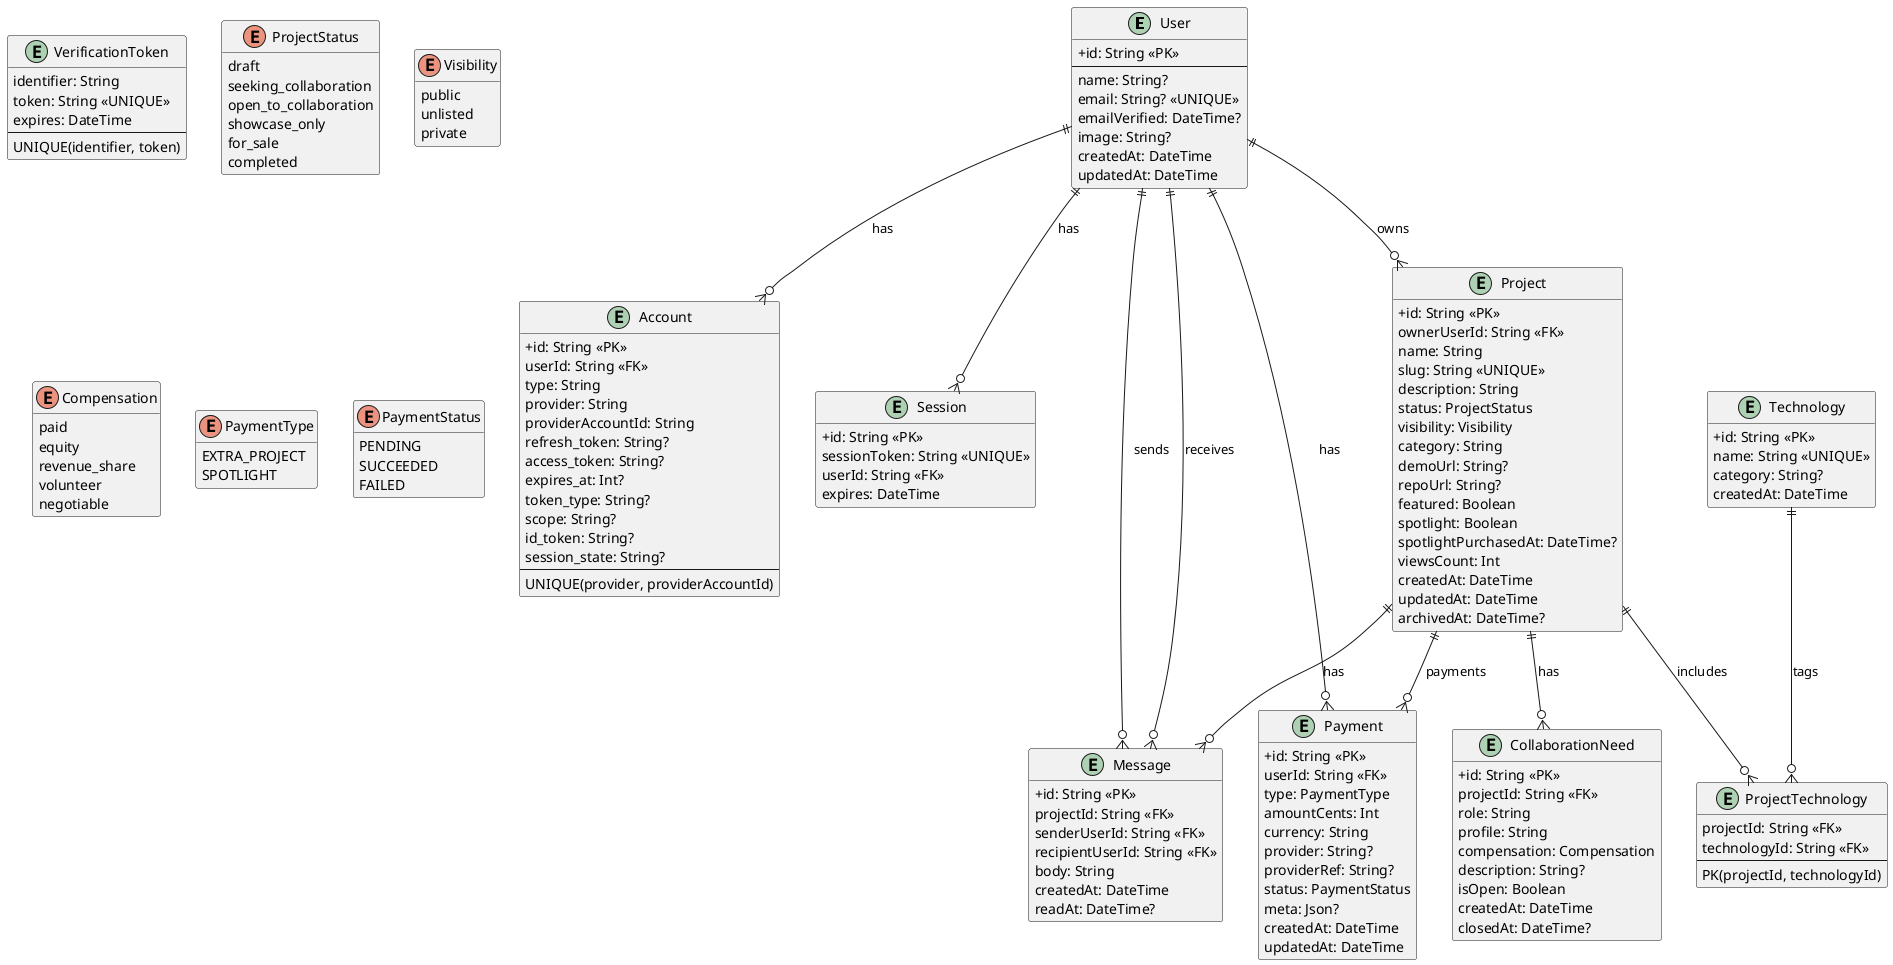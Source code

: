 @startuml TheAIGrid ER Diagram
hide methods
hide stereotypes
skinparam classAttributeIconSize 0

' Core auth (NextAuth)
entity "User" as User {
  +id: String <<PK>>
  --
  name: String?
  email: String? <<UNIQUE>>
  emailVerified: DateTime?
  image: String?
  createdAt: DateTime
  updatedAt: DateTime
}

entity "Account" as Account {
  +id: String <<PK>>
  userId: String <<FK>>
  type: String
  provider: String
  providerAccountId: String
  refresh_token: String?
  access_token: String?
  expires_at: Int?
  token_type: String?
  scope: String?
  id_token: String?
  session_state: String?
  --
  UNIQUE(provider, providerAccountId)
}

entity "Session" as Session {
  +id: String <<PK>>
  sessionToken: String <<UNIQUE>>
  userId: String <<FK>>
  expires: DateTime
}

entity "VerificationToken" as VerificationToken {
  identifier: String
  token: String <<UNIQUE>>
  expires: DateTime
  --
  UNIQUE(identifier, token)
}

' Domain
entity "Project" as Project {
  +id: String <<PK>>
  ownerUserId: String <<FK>>
  name: String
  slug: String <<UNIQUE>>
  description: String
  status: ProjectStatus
  visibility: Visibility
  category: String
  demoUrl: String?
  repoUrl: String?
  featured: Boolean
  spotlight: Boolean
  spotlightPurchasedAt: DateTime?
  viewsCount: Int
  createdAt: DateTime
  updatedAt: DateTime
  archivedAt: DateTime?
}

entity "Technology" as Technology {
  +id: String <<PK>>
  name: String <<UNIQUE>>
  category: String?
  createdAt: DateTime
}

entity "ProjectTechnology" as ProjectTechnology {
  projectId: String <<FK>>
  technologyId: String <<FK>>
  --
  PK(projectId, technologyId)
}

entity "CollaborationNeed" as CollaborationNeed {
  +id: String <<PK>>
  projectId: String <<FK>>
  role: String
  profile: String
  compensation: Compensation
  description: String?
  isOpen: Boolean
  createdAt: DateTime
  closedAt: DateTime?
}

entity "Message" as Message {
  +id: String <<PK>>
  projectId: String <<FK>>
  senderUserId: String <<FK>>
  recipientUserId: String <<FK>>
  body: String
  createdAt: DateTime
  readAt: DateTime?
}

entity "Payment" as Payment {
  +id: String <<PK>>
  userId: String <<FK>>
  projectId: String <<FK>> (nullable)
  type: PaymentType
  amountCents: Int
  currency: String
  provider: String?
  providerRef: String?
  status: PaymentStatus
  meta: Json?
  createdAt: DateTime
  updatedAt: DateTime
}

' Enums (for reference)
enum ProjectStatus {
  draft
  seeking_collaboration
  open_to_collaboration
  showcase_only
  for_sale
  completed
}

enum Visibility {
  public
  unlisted
  private
}

enum Compensation {
  paid
  equity
  revenue_share
  volunteer
  negotiable
}

enum PaymentType {
  EXTRA_PROJECT
  SPOTLIGHT
}

enum PaymentStatus {
  PENDING
  SUCCEEDED
  FAILED
}

' Relationships
User ||--o{ Account : has
User ||--o{ Session : has
User ||--o{ Project : owns
User ||--o{ Message : sends
User ||--o{ Message : receives
User ||--o{ Payment : has

Project ||--o{ ProjectTechnology : includes
Technology ||--o{ ProjectTechnology : tags

Project ||--o{ CollaborationNeed : has
Project ||--o{ Message : has
Project ||--o{ Payment : payments

@enduml
